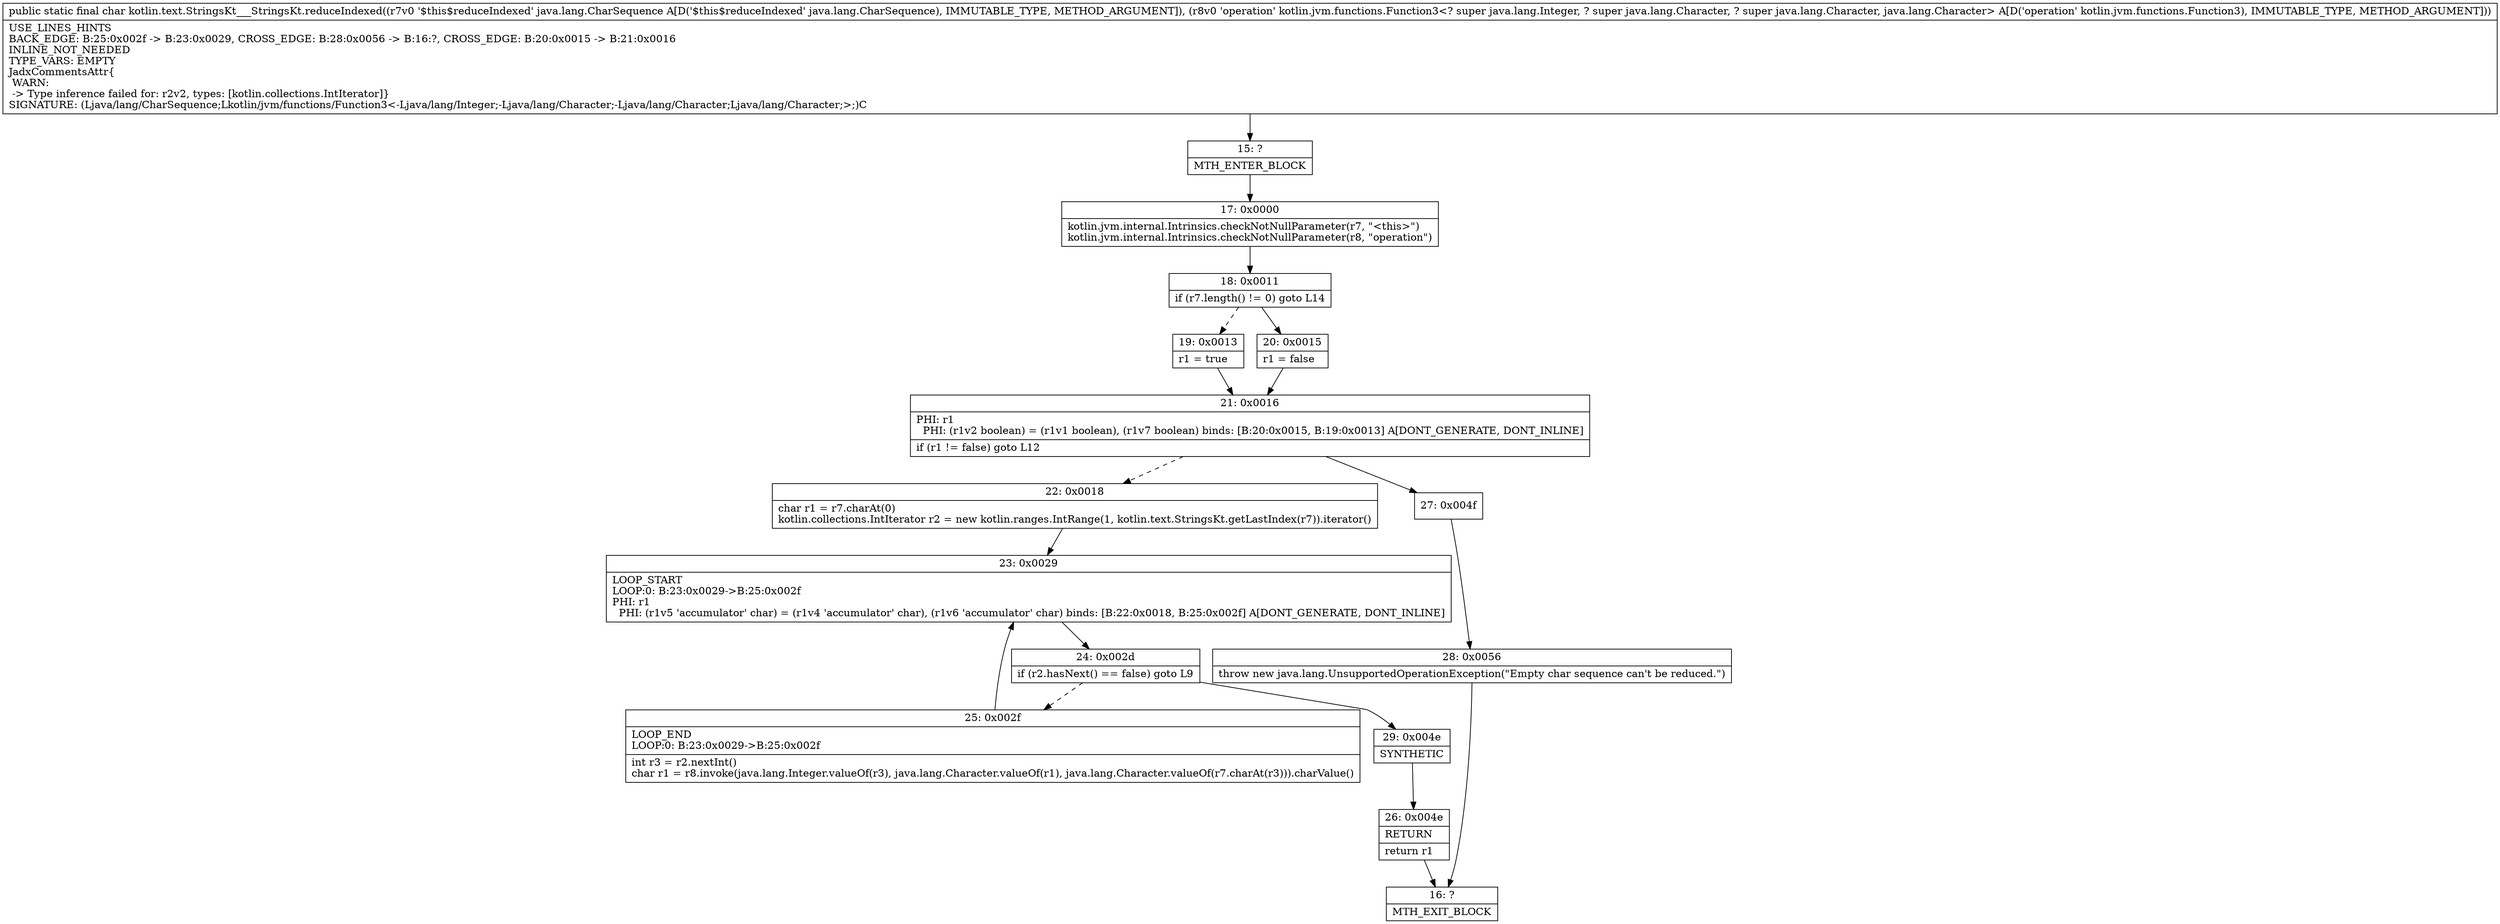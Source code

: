 digraph "CFG forkotlin.text.StringsKt___StringsKt.reduceIndexed(Ljava\/lang\/CharSequence;Lkotlin\/jvm\/functions\/Function3;)C" {
Node_15 [shape=record,label="{15\:\ ?|MTH_ENTER_BLOCK\l}"];
Node_17 [shape=record,label="{17\:\ 0x0000|kotlin.jvm.internal.Intrinsics.checkNotNullParameter(r7, \"\<this\>\")\lkotlin.jvm.internal.Intrinsics.checkNotNullParameter(r8, \"operation\")\l}"];
Node_18 [shape=record,label="{18\:\ 0x0011|if (r7.length() != 0) goto L14\l}"];
Node_19 [shape=record,label="{19\:\ 0x0013|r1 = true\l}"];
Node_21 [shape=record,label="{21\:\ 0x0016|PHI: r1 \l  PHI: (r1v2 boolean) = (r1v1 boolean), (r1v7 boolean) binds: [B:20:0x0015, B:19:0x0013] A[DONT_GENERATE, DONT_INLINE]\l|if (r1 != false) goto L12\l}"];
Node_22 [shape=record,label="{22\:\ 0x0018|char r1 = r7.charAt(0)\lkotlin.collections.IntIterator r2 = new kotlin.ranges.IntRange(1, kotlin.text.StringsKt.getLastIndex(r7)).iterator()\l}"];
Node_23 [shape=record,label="{23\:\ 0x0029|LOOP_START\lLOOP:0: B:23:0x0029\-\>B:25:0x002f\lPHI: r1 \l  PHI: (r1v5 'accumulator' char) = (r1v4 'accumulator' char), (r1v6 'accumulator' char) binds: [B:22:0x0018, B:25:0x002f] A[DONT_GENERATE, DONT_INLINE]\l}"];
Node_24 [shape=record,label="{24\:\ 0x002d|if (r2.hasNext() == false) goto L9\l}"];
Node_25 [shape=record,label="{25\:\ 0x002f|LOOP_END\lLOOP:0: B:23:0x0029\-\>B:25:0x002f\l|int r3 = r2.nextInt()\lchar r1 = r8.invoke(java.lang.Integer.valueOf(r3), java.lang.Character.valueOf(r1), java.lang.Character.valueOf(r7.charAt(r3))).charValue()\l}"];
Node_29 [shape=record,label="{29\:\ 0x004e|SYNTHETIC\l}"];
Node_26 [shape=record,label="{26\:\ 0x004e|RETURN\l|return r1\l}"];
Node_16 [shape=record,label="{16\:\ ?|MTH_EXIT_BLOCK\l}"];
Node_27 [shape=record,label="{27\:\ 0x004f}"];
Node_28 [shape=record,label="{28\:\ 0x0056|throw new java.lang.UnsupportedOperationException(\"Empty char sequence can't be reduced.\")\l}"];
Node_20 [shape=record,label="{20\:\ 0x0015|r1 = false\l}"];
MethodNode[shape=record,label="{public static final char kotlin.text.StringsKt___StringsKt.reduceIndexed((r7v0 '$this$reduceIndexed' java.lang.CharSequence A[D('$this$reduceIndexed' java.lang.CharSequence), IMMUTABLE_TYPE, METHOD_ARGUMENT]), (r8v0 'operation' kotlin.jvm.functions.Function3\<? super java.lang.Integer, ? super java.lang.Character, ? super java.lang.Character, java.lang.Character\> A[D('operation' kotlin.jvm.functions.Function3), IMMUTABLE_TYPE, METHOD_ARGUMENT]))  | USE_LINES_HINTS\lBACK_EDGE: B:25:0x002f \-\> B:23:0x0029, CROSS_EDGE: B:28:0x0056 \-\> B:16:?, CROSS_EDGE: B:20:0x0015 \-\> B:21:0x0016\lINLINE_NOT_NEEDED\lTYPE_VARS: EMPTY\lJadxCommentsAttr\{\l WARN: \l \-\> Type inference failed for: r2v2, types: [kotlin.collections.IntIterator]\}\lSIGNATURE: (Ljava\/lang\/CharSequence;Lkotlin\/jvm\/functions\/Function3\<\-Ljava\/lang\/Integer;\-Ljava\/lang\/Character;\-Ljava\/lang\/Character;Ljava\/lang\/Character;\>;)C\l}"];
MethodNode -> Node_15;Node_15 -> Node_17;
Node_17 -> Node_18;
Node_18 -> Node_19[style=dashed];
Node_18 -> Node_20;
Node_19 -> Node_21;
Node_21 -> Node_22[style=dashed];
Node_21 -> Node_27;
Node_22 -> Node_23;
Node_23 -> Node_24;
Node_24 -> Node_25[style=dashed];
Node_24 -> Node_29;
Node_25 -> Node_23;
Node_29 -> Node_26;
Node_26 -> Node_16;
Node_27 -> Node_28;
Node_28 -> Node_16;
Node_20 -> Node_21;
}

